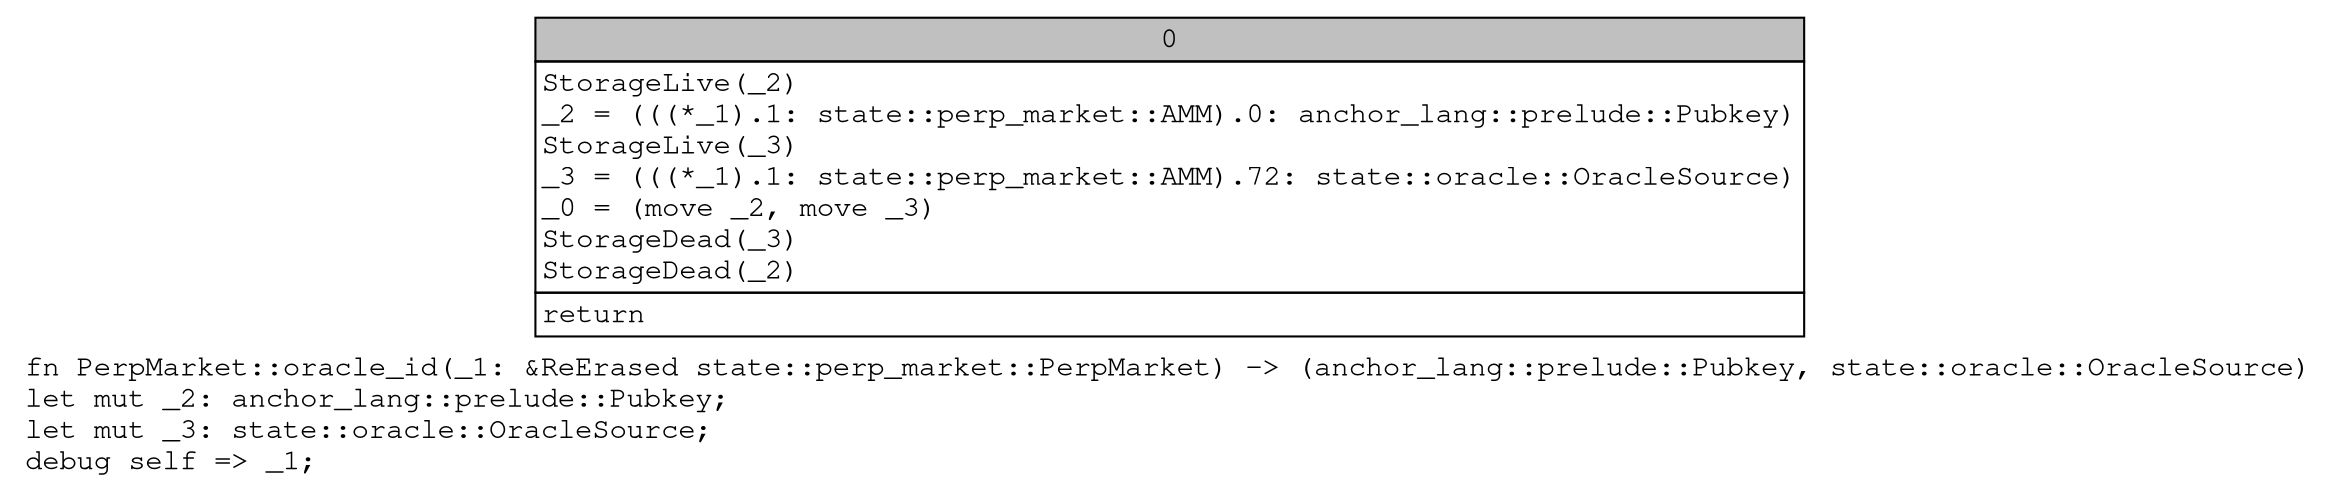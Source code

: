 digraph Mir_0_3788 {
    graph [fontname="Courier, monospace"];
    node [fontname="Courier, monospace"];
    edge [fontname="Courier, monospace"];
    label=<fn PerpMarket::oracle_id(_1: &amp;ReErased state::perp_market::PerpMarket) -&gt; (anchor_lang::prelude::Pubkey, state::oracle::OracleSource)<br align="left"/>let mut _2: anchor_lang::prelude::Pubkey;<br align="left"/>let mut _3: state::oracle::OracleSource;<br align="left"/>debug self =&gt; _1;<br align="left"/>>;
    bb0__0_3788 [shape="none", label=<<table border="0" cellborder="1" cellspacing="0"><tr><td bgcolor="gray" align="center" colspan="1">0</td></tr><tr><td align="left" balign="left">StorageLive(_2)<br/>_2 = (((*_1).1: state::perp_market::AMM).0: anchor_lang::prelude::Pubkey)<br/>StorageLive(_3)<br/>_3 = (((*_1).1: state::perp_market::AMM).72: state::oracle::OracleSource)<br/>_0 = (move _2, move _3)<br/>StorageDead(_3)<br/>StorageDead(_2)<br/></td></tr><tr><td align="left">return</td></tr></table>>];
}

